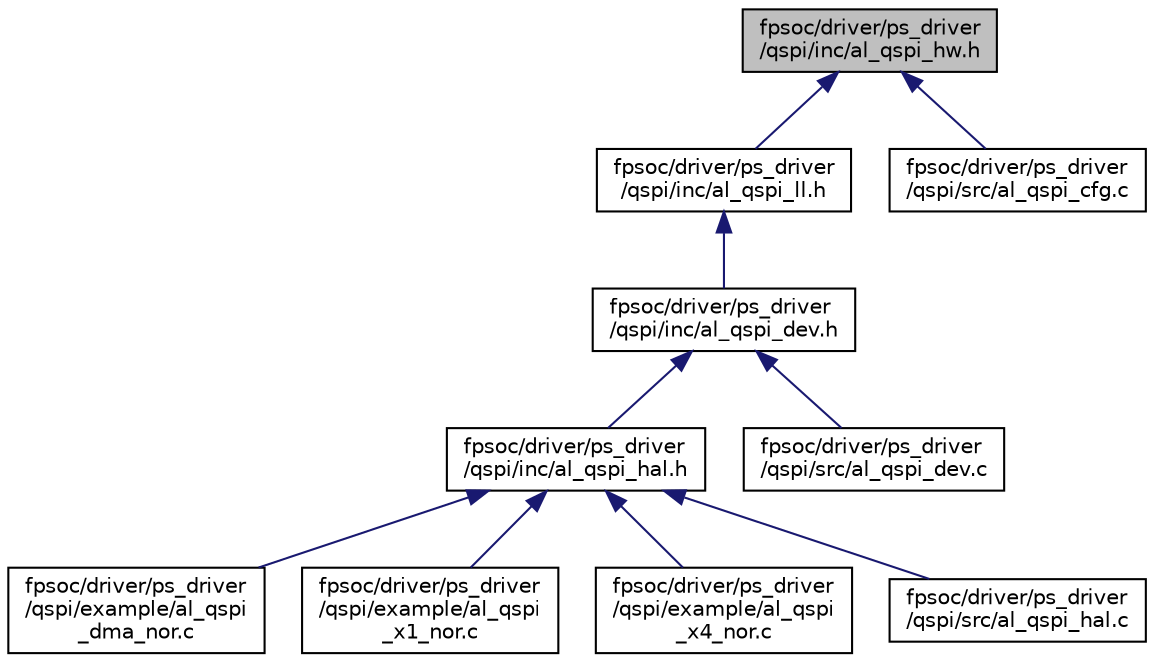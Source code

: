 digraph "fpsoc/driver/ps_driver/qspi/inc/al_qspi_hw.h"
{
  edge [fontname="Helvetica",fontsize="10",labelfontname="Helvetica",labelfontsize="10"];
  node [fontname="Helvetica",fontsize="10",shape=record];
  Node2 [label="fpsoc/driver/ps_driver\l/qspi/inc/al_qspi_hw.h",height=0.2,width=0.4,color="black", fillcolor="grey75", style="filled", fontcolor="black"];
  Node2 -> Node3 [dir="back",color="midnightblue",fontsize="10",style="solid",fontname="Helvetica"];
  Node3 [label="fpsoc/driver/ps_driver\l/qspi/inc/al_qspi_ll.h",height=0.2,width=0.4,color="black", fillcolor="white", style="filled",URL="$al__qspi__ll_8h.html"];
  Node3 -> Node4 [dir="back",color="midnightblue",fontsize="10",style="solid",fontname="Helvetica"];
  Node4 [label="fpsoc/driver/ps_driver\l/qspi/inc/al_qspi_dev.h",height=0.2,width=0.4,color="black", fillcolor="white", style="filled",URL="$al__qspi__dev_8h.html"];
  Node4 -> Node5 [dir="back",color="midnightblue",fontsize="10",style="solid",fontname="Helvetica"];
  Node5 [label="fpsoc/driver/ps_driver\l/qspi/inc/al_qspi_hal.h",height=0.2,width=0.4,color="black", fillcolor="white", style="filled",URL="$al__qspi__hal_8h.html"];
  Node5 -> Node6 [dir="back",color="midnightblue",fontsize="10",style="solid",fontname="Helvetica"];
  Node6 [label="fpsoc/driver/ps_driver\l/qspi/example/al_qspi\l_dma_nor.c",height=0.2,width=0.4,color="black", fillcolor="white", style="filled",URL="$al__qspi__dma__nor_8c.html",tooltip="qspi dma nor example "];
  Node5 -> Node7 [dir="back",color="midnightblue",fontsize="10",style="solid",fontname="Helvetica"];
  Node7 [label="fpsoc/driver/ps_driver\l/qspi/example/al_qspi\l_x1_nor.c",height=0.2,width=0.4,color="black", fillcolor="white", style="filled",URL="$al__qspi__x1__nor_8c.html",tooltip="qspi x1 nor example "];
  Node5 -> Node8 [dir="back",color="midnightblue",fontsize="10",style="solid",fontname="Helvetica"];
  Node8 [label="fpsoc/driver/ps_driver\l/qspi/example/al_qspi\l_x4_nor.c",height=0.2,width=0.4,color="black", fillcolor="white", style="filled",URL="$al__qspi__x4__nor_8c.html",tooltip="qspi x4 nor example "];
  Node5 -> Node9 [dir="back",color="midnightblue",fontsize="10",style="solid",fontname="Helvetica"];
  Node9 [label="fpsoc/driver/ps_driver\l/qspi/src/al_qspi_hal.c",height=0.2,width=0.4,color="black", fillcolor="white", style="filled",URL="$al__qspi__hal_8c.html"];
  Node4 -> Node10 [dir="back",color="midnightblue",fontsize="10",style="solid",fontname="Helvetica"];
  Node10 [label="fpsoc/driver/ps_driver\l/qspi/src/al_qspi_dev.c",height=0.2,width=0.4,color="black", fillcolor="white", style="filled",URL="$al__qspi__dev_8c.html"];
  Node2 -> Node11 [dir="back",color="midnightblue",fontsize="10",style="solid",fontname="Helvetica"];
  Node11 [label="fpsoc/driver/ps_driver\l/qspi/src/al_qspi_cfg.c",height=0.2,width=0.4,color="black", fillcolor="white", style="filled",URL="$al__qspi__cfg_8c.html"];
}
